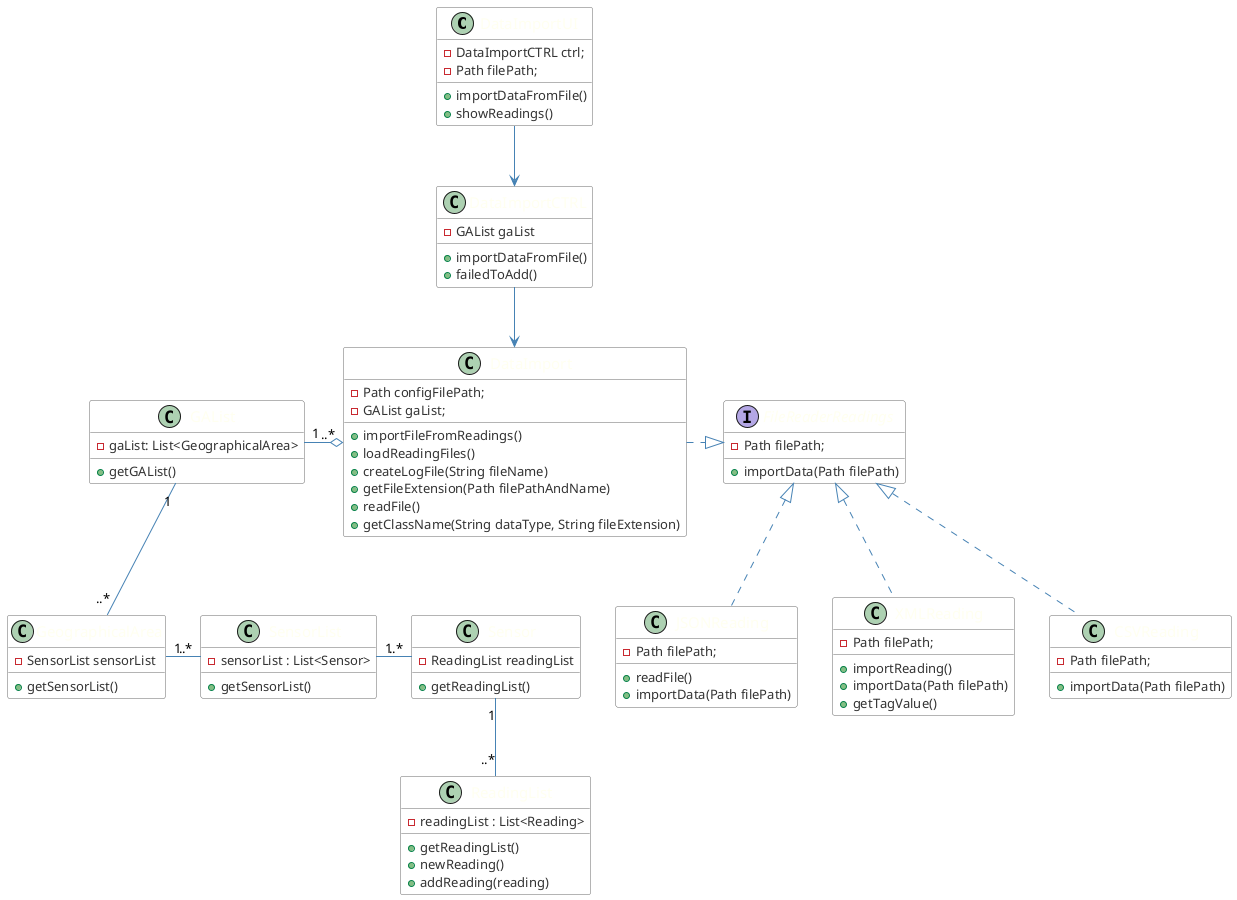 @startuml

skinparam class {
	ArrowColor SteelBlue
	BorderColor Dimgray
	HeaderBackgroundColor SteelBlue
	BackgroundColor White
	FontName Calibri bold
	AttributeFontColor #333
	AttributeFontName Calibri
	AttributeFontSize 13
	FontColor Ivory
	FontSize 15
}

hide empty members

class DataImportUI{
-DataImportCTRL ctrl;
-Path filePath;
+importDataFromFile()
+showReadings()

}

class DataImportCTRL{
-GAList gaList
+importDataFromFile()
+failedToAdd()
}

class DataImport{
-Path configFilePath;
-GAList gaList;

+ importFileFromReadings()
+loadReadingFiles()
+createLogFile(String fileName)
+getFileExtension(Path filePathAndName)
+readFile()
+getClassName(String dataType, String fileExtension)
}

interface FileReaderReadings {
- Path filePath;
+ importData(Path filePath)
}

class JSONReading{
- Path filePath;
+ readFile()
+ importData(Path filePath)
}

class XMLReading{
-Path filePath;
+ importReading()
+ importData(Path filePath)
+ getTagValue()
}

class CSVReading{
- Path filePath;
+ importData(Path filePath)
}

class GAList {
 - gaList: List<GeographicalArea>

 + getGAList()
  }

class GeographicalArea {
-SensorList sensorList
+getSensorList()
}


class SensorList {
 - sensorList : List<Sensor>

 + getSensorList()
}

class Sensor {
- ReadingList readingList
+ getReadingList()
}

class ReadingList{
 - readingList : List<Reading>

 + getReadingList()
 + newReading()
 + addReading(reading)

}


Sensor "1"--"..*" ReadingList

SensorList "1"-"..*" Sensor

GeographicalArea "1" - "..*"SensorList

GAList "1"-- "..*"GeographicalArea

GAList  "1"-o "..*" DataImport


DataImportUI --> DataImportCTRL
DataImportCTRL --> DataImport


DataImport .|> FileReaderReadings
FileReaderReadings <|.. CSVReading
FileReaderReadings <|.. JSONReading
FileReaderReadings <|.. XMLReading

@enduml